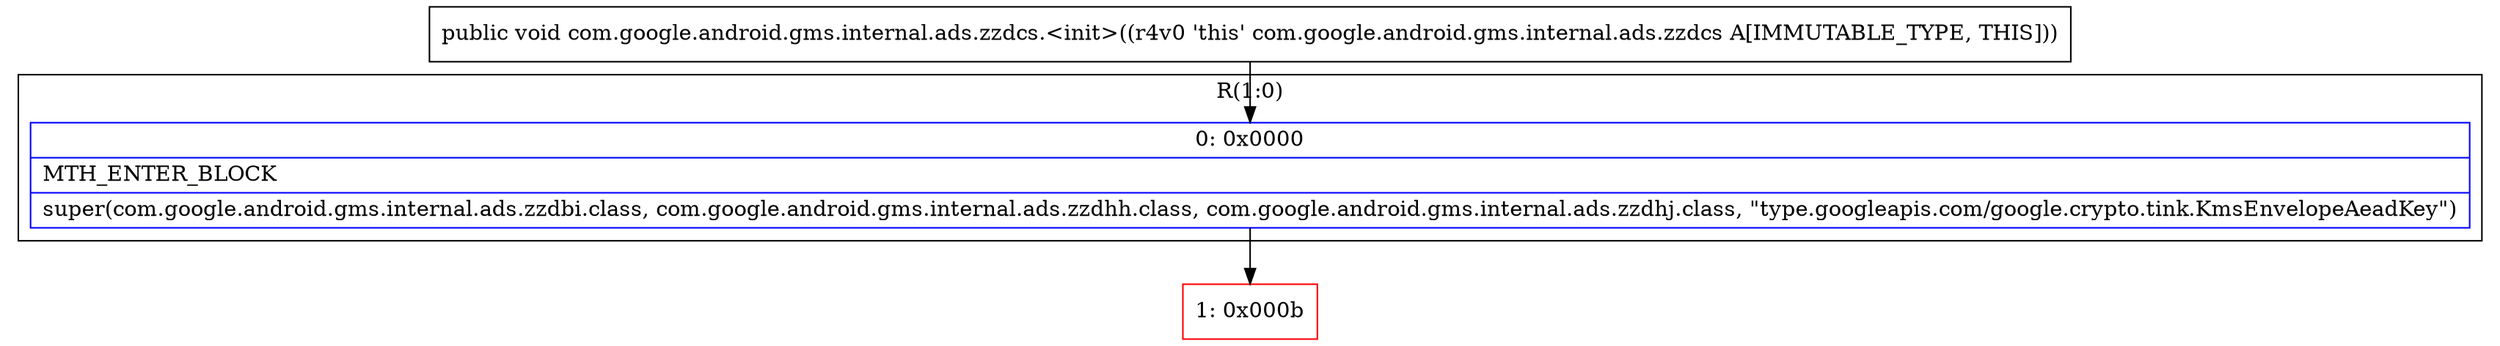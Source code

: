 digraph "CFG forcom.google.android.gms.internal.ads.zzdcs.\<init\>()V" {
subgraph cluster_Region_1861643481 {
label = "R(1:0)";
node [shape=record,color=blue];
Node_0 [shape=record,label="{0\:\ 0x0000|MTH_ENTER_BLOCK\l|super(com.google.android.gms.internal.ads.zzdbi.class, com.google.android.gms.internal.ads.zzdhh.class, com.google.android.gms.internal.ads.zzdhj.class, \"type.googleapis.com\/google.crypto.tink.KmsEnvelopeAeadKey\")\l}"];
}
Node_1 [shape=record,color=red,label="{1\:\ 0x000b}"];
MethodNode[shape=record,label="{public void com.google.android.gms.internal.ads.zzdcs.\<init\>((r4v0 'this' com.google.android.gms.internal.ads.zzdcs A[IMMUTABLE_TYPE, THIS])) }"];
MethodNode -> Node_0;
Node_0 -> Node_1;
}

